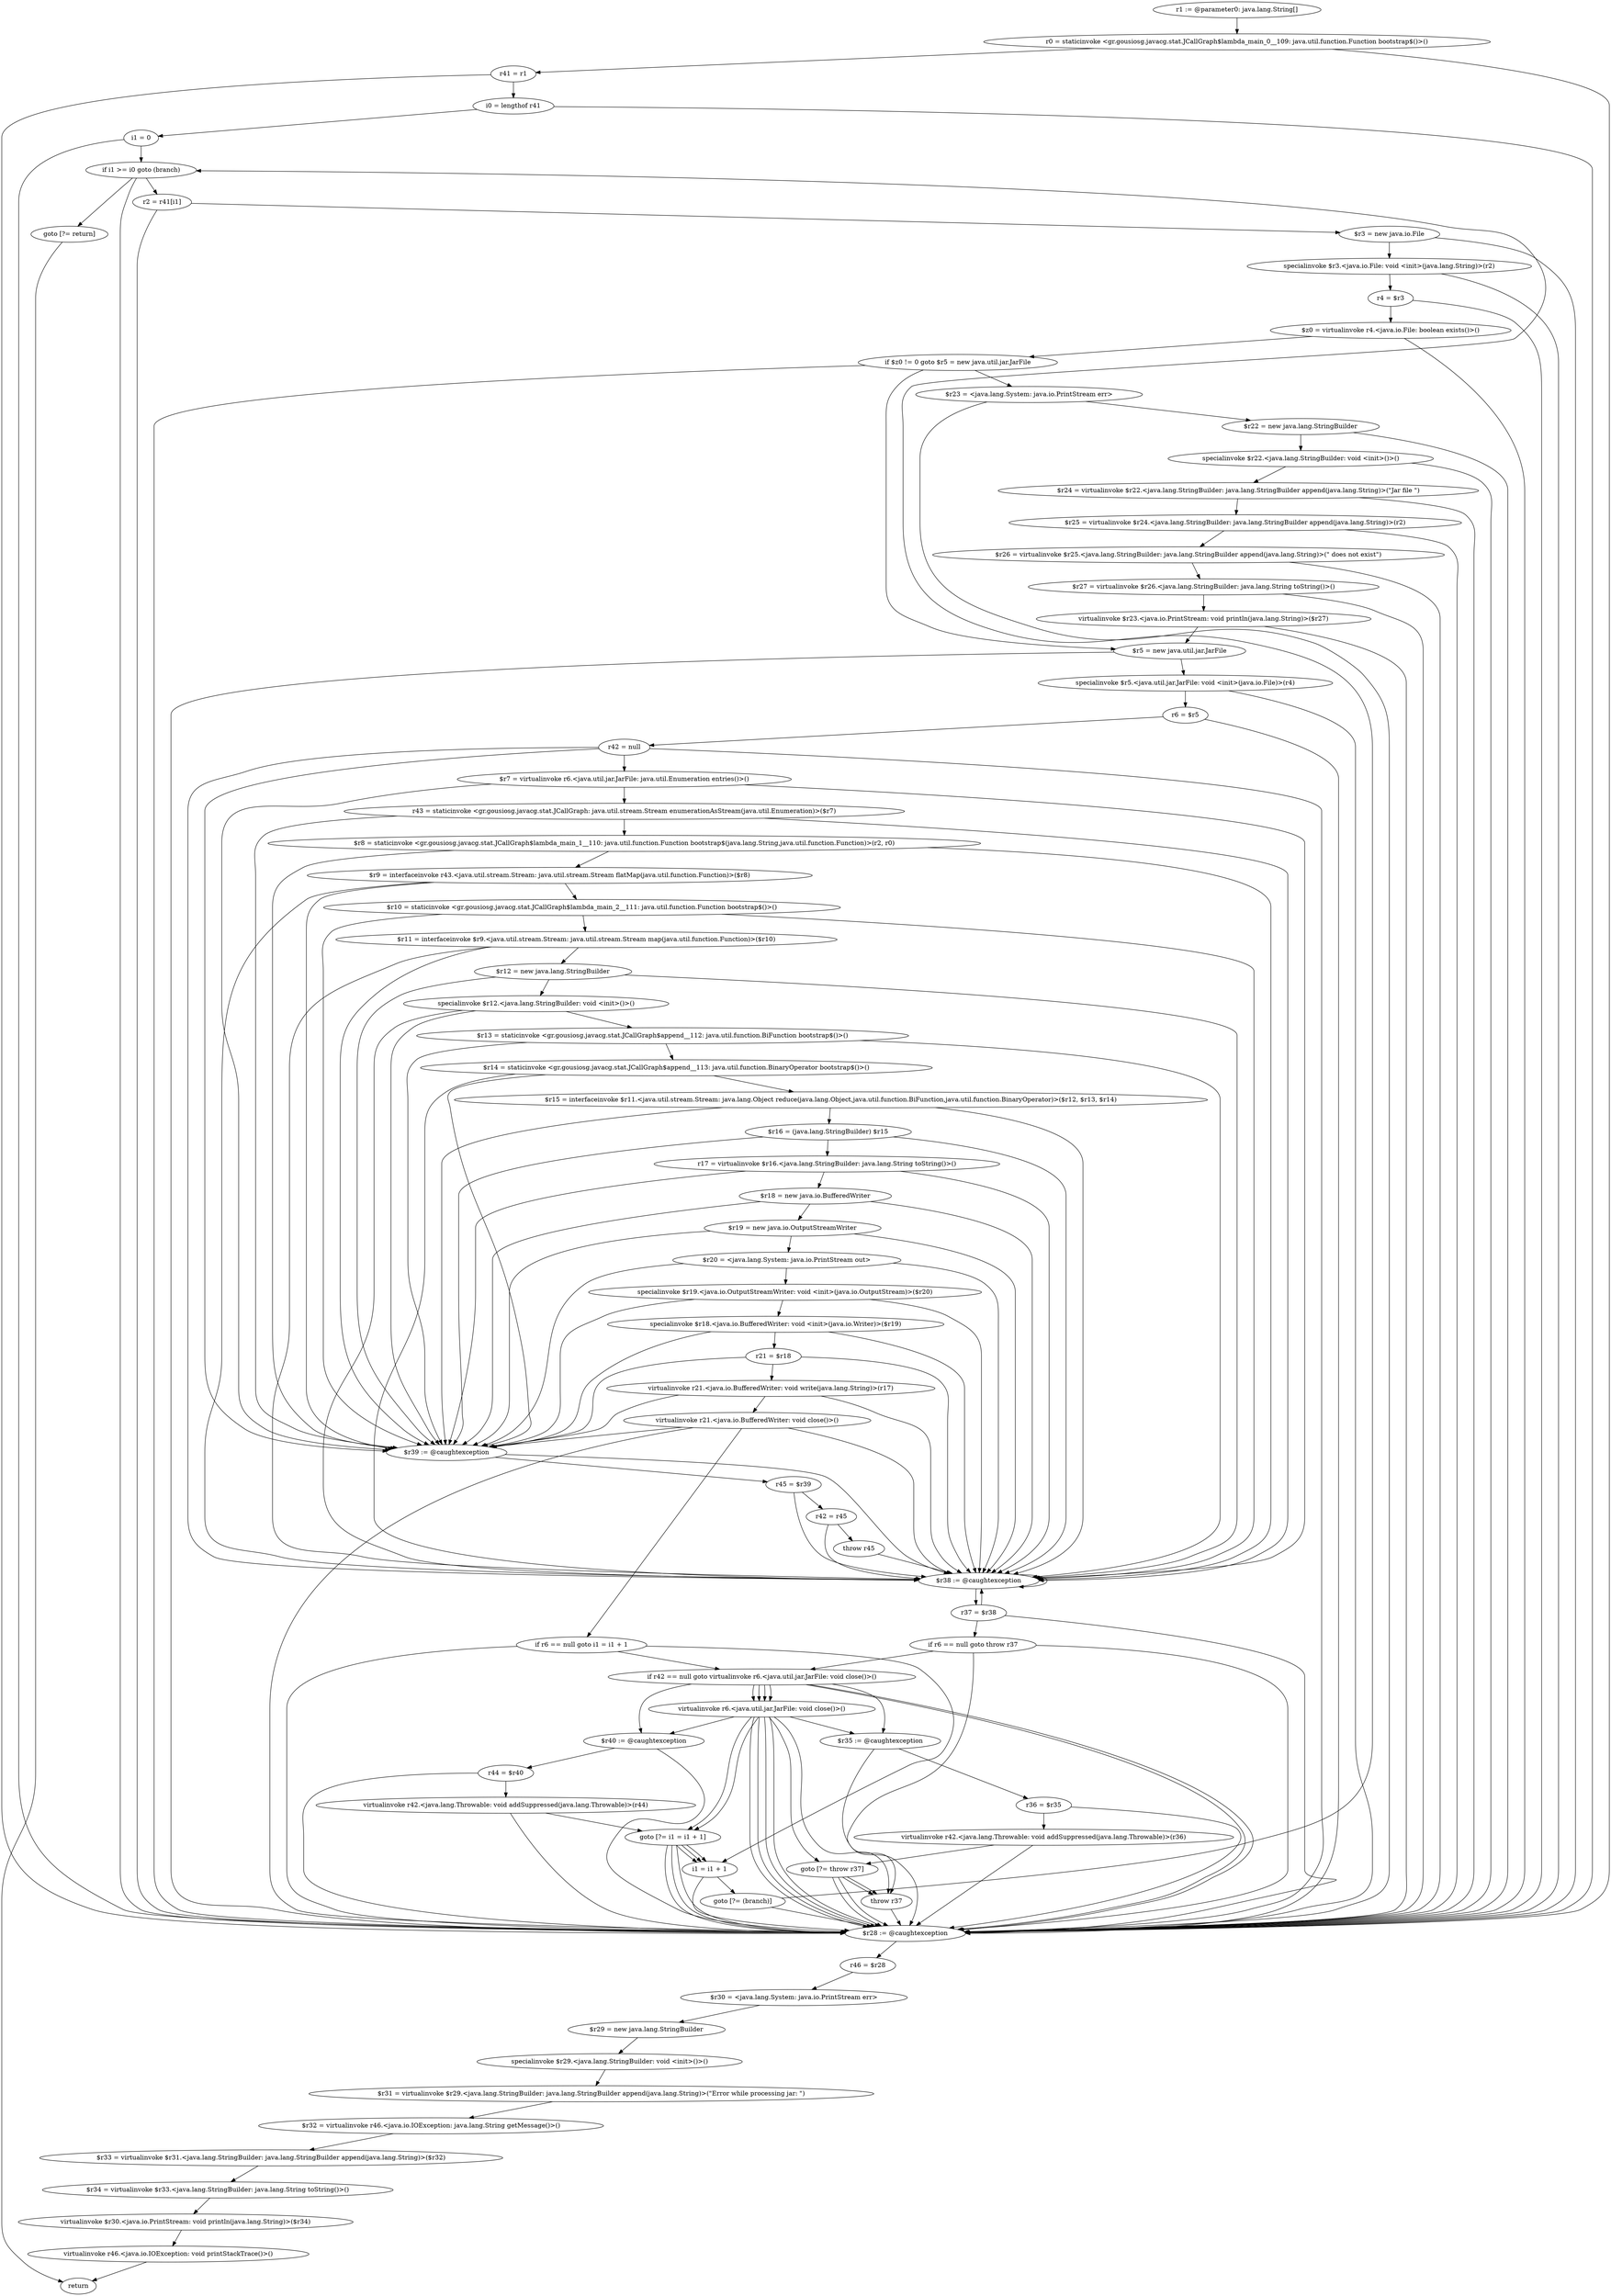 digraph "unitGraph" {
    "r1 := @parameter0: java.lang.String[]"
    "r0 = staticinvoke <gr.gousiosg.javacg.stat.JCallGraph$lambda_main_0__109: java.util.function.Function bootstrap$()>()"
    "r41 = r1"
    "i0 = lengthof r41"
    "i1 = 0"
    "if i1 >= i0 goto (branch)"
    "r2 = r41[i1]"
    "$r3 = new java.io.File"
    "specialinvoke $r3.<java.io.File: void <init>(java.lang.String)>(r2)"
    "r4 = $r3"
    "$z0 = virtualinvoke r4.<java.io.File: boolean exists()>()"
    "if $z0 != 0 goto $r5 = new java.util.jar.JarFile"
    "$r23 = <java.lang.System: java.io.PrintStream err>"
    "$r22 = new java.lang.StringBuilder"
    "specialinvoke $r22.<java.lang.StringBuilder: void <init>()>()"
    "$r24 = virtualinvoke $r22.<java.lang.StringBuilder: java.lang.StringBuilder append(java.lang.String)>(\"Jar file \")"
    "$r25 = virtualinvoke $r24.<java.lang.StringBuilder: java.lang.StringBuilder append(java.lang.String)>(r2)"
    "$r26 = virtualinvoke $r25.<java.lang.StringBuilder: java.lang.StringBuilder append(java.lang.String)>(\" does not exist\")"
    "$r27 = virtualinvoke $r26.<java.lang.StringBuilder: java.lang.String toString()>()"
    "virtualinvoke $r23.<java.io.PrintStream: void println(java.lang.String)>($r27)"
    "$r5 = new java.util.jar.JarFile"
    "specialinvoke $r5.<java.util.jar.JarFile: void <init>(java.io.File)>(r4)"
    "r6 = $r5"
    "r42 = null"
    "$r7 = virtualinvoke r6.<java.util.jar.JarFile: java.util.Enumeration entries()>()"
    "r43 = staticinvoke <gr.gousiosg.javacg.stat.JCallGraph: java.util.stream.Stream enumerationAsStream(java.util.Enumeration)>($r7)"
    "$r8 = staticinvoke <gr.gousiosg.javacg.stat.JCallGraph$lambda_main_1__110: java.util.function.Function bootstrap$(java.lang.String,java.util.function.Function)>(r2, r0)"
    "$r9 = interfaceinvoke r43.<java.util.stream.Stream: java.util.stream.Stream flatMap(java.util.function.Function)>($r8)"
    "$r10 = staticinvoke <gr.gousiosg.javacg.stat.JCallGraph$lambda_main_2__111: java.util.function.Function bootstrap$()>()"
    "$r11 = interfaceinvoke $r9.<java.util.stream.Stream: java.util.stream.Stream map(java.util.function.Function)>($r10)"
    "$r12 = new java.lang.StringBuilder"
    "specialinvoke $r12.<java.lang.StringBuilder: void <init>()>()"
    "$r13 = staticinvoke <gr.gousiosg.javacg.stat.JCallGraph$append__112: java.util.function.BiFunction bootstrap$()>()"
    "$r14 = staticinvoke <gr.gousiosg.javacg.stat.JCallGraph$append__113: java.util.function.BinaryOperator bootstrap$()>()"
    "$r15 = interfaceinvoke $r11.<java.util.stream.Stream: java.lang.Object reduce(java.lang.Object,java.util.function.BiFunction,java.util.function.BinaryOperator)>($r12, $r13, $r14)"
    "$r16 = (java.lang.StringBuilder) $r15"
    "r17 = virtualinvoke $r16.<java.lang.StringBuilder: java.lang.String toString()>()"
    "$r18 = new java.io.BufferedWriter"
    "$r19 = new java.io.OutputStreamWriter"
    "$r20 = <java.lang.System: java.io.PrintStream out>"
    "specialinvoke $r19.<java.io.OutputStreamWriter: void <init>(java.io.OutputStream)>($r20)"
    "specialinvoke $r18.<java.io.BufferedWriter: void <init>(java.io.Writer)>($r19)"
    "r21 = $r18"
    "virtualinvoke r21.<java.io.BufferedWriter: void write(java.lang.String)>(r17)"
    "virtualinvoke r21.<java.io.BufferedWriter: void close()>()"
    "if r6 == null goto i1 = i1 + 1"
    "if r42 == null goto virtualinvoke r6.<java.util.jar.JarFile: void close()>()"
    "virtualinvoke r6.<java.util.jar.JarFile: void close()>()"
    "goto [?= i1 = i1 + 1]"
    "$r40 := @caughtexception"
    "r44 = $r40"
    "virtualinvoke r42.<java.lang.Throwable: void addSuppressed(java.lang.Throwable)>(r44)"
    "$r39 := @caughtexception"
    "r45 = $r39"
    "r42 = r45"
    "throw r45"
    "$r38 := @caughtexception"
    "r37 = $r38"
    "if r6 == null goto throw r37"
    "goto [?= throw r37]"
    "$r35 := @caughtexception"
    "r36 = $r35"
    "virtualinvoke r42.<java.lang.Throwable: void addSuppressed(java.lang.Throwable)>(r36)"
    "throw r37"
    "i1 = i1 + 1"
    "goto [?= (branch)]"
    "goto [?= return]"
    "$r28 := @caughtexception"
    "r46 = $r28"
    "$r30 = <java.lang.System: java.io.PrintStream err>"
    "$r29 = new java.lang.StringBuilder"
    "specialinvoke $r29.<java.lang.StringBuilder: void <init>()>()"
    "$r31 = virtualinvoke $r29.<java.lang.StringBuilder: java.lang.StringBuilder append(java.lang.String)>(\"Error while processing jar: \")"
    "$r32 = virtualinvoke r46.<java.io.IOException: java.lang.String getMessage()>()"
    "$r33 = virtualinvoke $r31.<java.lang.StringBuilder: java.lang.StringBuilder append(java.lang.String)>($r32)"
    "$r34 = virtualinvoke $r33.<java.lang.StringBuilder: java.lang.String toString()>()"
    "virtualinvoke $r30.<java.io.PrintStream: void println(java.lang.String)>($r34)"
    "virtualinvoke r46.<java.io.IOException: void printStackTrace()>()"
    "return"
    "r1 := @parameter0: java.lang.String[]"->"r0 = staticinvoke <gr.gousiosg.javacg.stat.JCallGraph$lambda_main_0__109: java.util.function.Function bootstrap$()>()";
    "r0 = staticinvoke <gr.gousiosg.javacg.stat.JCallGraph$lambda_main_0__109: java.util.function.Function bootstrap$()>()"->"r41 = r1";
    "r0 = staticinvoke <gr.gousiosg.javacg.stat.JCallGraph$lambda_main_0__109: java.util.function.Function bootstrap$()>()"->"$r28 := @caughtexception";
    "r41 = r1"->"i0 = lengthof r41";
    "r41 = r1"->"$r28 := @caughtexception";
    "i0 = lengthof r41"->"i1 = 0";
    "i0 = lengthof r41"->"$r28 := @caughtexception";
    "i1 = 0"->"if i1 >= i0 goto (branch)";
    "i1 = 0"->"$r28 := @caughtexception";
    "if i1 >= i0 goto (branch)"->"r2 = r41[i1]";
    "if i1 >= i0 goto (branch)"->"goto [?= return]";
    "if i1 >= i0 goto (branch)"->"$r28 := @caughtexception";
    "r2 = r41[i1]"->"$r3 = new java.io.File";
    "r2 = r41[i1]"->"$r28 := @caughtexception";
    "$r3 = new java.io.File"->"specialinvoke $r3.<java.io.File: void <init>(java.lang.String)>(r2)";
    "$r3 = new java.io.File"->"$r28 := @caughtexception";
    "specialinvoke $r3.<java.io.File: void <init>(java.lang.String)>(r2)"->"r4 = $r3";
    "specialinvoke $r3.<java.io.File: void <init>(java.lang.String)>(r2)"->"$r28 := @caughtexception";
    "r4 = $r3"->"$z0 = virtualinvoke r4.<java.io.File: boolean exists()>()";
    "r4 = $r3"->"$r28 := @caughtexception";
    "$z0 = virtualinvoke r4.<java.io.File: boolean exists()>()"->"if $z0 != 0 goto $r5 = new java.util.jar.JarFile";
    "$z0 = virtualinvoke r4.<java.io.File: boolean exists()>()"->"$r28 := @caughtexception";
    "if $z0 != 0 goto $r5 = new java.util.jar.JarFile"->"$r23 = <java.lang.System: java.io.PrintStream err>";
    "if $z0 != 0 goto $r5 = new java.util.jar.JarFile"->"$r5 = new java.util.jar.JarFile";
    "if $z0 != 0 goto $r5 = new java.util.jar.JarFile"->"$r28 := @caughtexception";
    "$r23 = <java.lang.System: java.io.PrintStream err>"->"$r22 = new java.lang.StringBuilder";
    "$r23 = <java.lang.System: java.io.PrintStream err>"->"$r28 := @caughtexception";
    "$r22 = new java.lang.StringBuilder"->"specialinvoke $r22.<java.lang.StringBuilder: void <init>()>()";
    "$r22 = new java.lang.StringBuilder"->"$r28 := @caughtexception";
    "specialinvoke $r22.<java.lang.StringBuilder: void <init>()>()"->"$r24 = virtualinvoke $r22.<java.lang.StringBuilder: java.lang.StringBuilder append(java.lang.String)>(\"Jar file \")";
    "specialinvoke $r22.<java.lang.StringBuilder: void <init>()>()"->"$r28 := @caughtexception";
    "$r24 = virtualinvoke $r22.<java.lang.StringBuilder: java.lang.StringBuilder append(java.lang.String)>(\"Jar file \")"->"$r25 = virtualinvoke $r24.<java.lang.StringBuilder: java.lang.StringBuilder append(java.lang.String)>(r2)";
    "$r24 = virtualinvoke $r22.<java.lang.StringBuilder: java.lang.StringBuilder append(java.lang.String)>(\"Jar file \")"->"$r28 := @caughtexception";
    "$r25 = virtualinvoke $r24.<java.lang.StringBuilder: java.lang.StringBuilder append(java.lang.String)>(r2)"->"$r26 = virtualinvoke $r25.<java.lang.StringBuilder: java.lang.StringBuilder append(java.lang.String)>(\" does not exist\")";
    "$r25 = virtualinvoke $r24.<java.lang.StringBuilder: java.lang.StringBuilder append(java.lang.String)>(r2)"->"$r28 := @caughtexception";
    "$r26 = virtualinvoke $r25.<java.lang.StringBuilder: java.lang.StringBuilder append(java.lang.String)>(\" does not exist\")"->"$r27 = virtualinvoke $r26.<java.lang.StringBuilder: java.lang.String toString()>()";
    "$r26 = virtualinvoke $r25.<java.lang.StringBuilder: java.lang.StringBuilder append(java.lang.String)>(\" does not exist\")"->"$r28 := @caughtexception";
    "$r27 = virtualinvoke $r26.<java.lang.StringBuilder: java.lang.String toString()>()"->"virtualinvoke $r23.<java.io.PrintStream: void println(java.lang.String)>($r27)";
    "$r27 = virtualinvoke $r26.<java.lang.StringBuilder: java.lang.String toString()>()"->"$r28 := @caughtexception";
    "virtualinvoke $r23.<java.io.PrintStream: void println(java.lang.String)>($r27)"->"$r5 = new java.util.jar.JarFile";
    "virtualinvoke $r23.<java.io.PrintStream: void println(java.lang.String)>($r27)"->"$r28 := @caughtexception";
    "$r5 = new java.util.jar.JarFile"->"specialinvoke $r5.<java.util.jar.JarFile: void <init>(java.io.File)>(r4)";
    "$r5 = new java.util.jar.JarFile"->"$r28 := @caughtexception";
    "specialinvoke $r5.<java.util.jar.JarFile: void <init>(java.io.File)>(r4)"->"r6 = $r5";
    "specialinvoke $r5.<java.util.jar.JarFile: void <init>(java.io.File)>(r4)"->"$r28 := @caughtexception";
    "r6 = $r5"->"r42 = null";
    "r6 = $r5"->"$r28 := @caughtexception";
    "r42 = null"->"$r39 := @caughtexception";
    "r42 = null"->"$r28 := @caughtexception";
    "r42 = null"->"$r38 := @caughtexception";
    "r42 = null"->"$r7 = virtualinvoke r6.<java.util.jar.JarFile: java.util.Enumeration entries()>()";
    "$r7 = virtualinvoke r6.<java.util.jar.JarFile: java.util.Enumeration entries()>()"->"$r39 := @caughtexception";
    "$r7 = virtualinvoke r6.<java.util.jar.JarFile: java.util.Enumeration entries()>()"->"$r38 := @caughtexception";
    "$r7 = virtualinvoke r6.<java.util.jar.JarFile: java.util.Enumeration entries()>()"->"r43 = staticinvoke <gr.gousiosg.javacg.stat.JCallGraph: java.util.stream.Stream enumerationAsStream(java.util.Enumeration)>($r7)";
    "r43 = staticinvoke <gr.gousiosg.javacg.stat.JCallGraph: java.util.stream.Stream enumerationAsStream(java.util.Enumeration)>($r7)"->"$r39 := @caughtexception";
    "r43 = staticinvoke <gr.gousiosg.javacg.stat.JCallGraph: java.util.stream.Stream enumerationAsStream(java.util.Enumeration)>($r7)"->"$r38 := @caughtexception";
    "r43 = staticinvoke <gr.gousiosg.javacg.stat.JCallGraph: java.util.stream.Stream enumerationAsStream(java.util.Enumeration)>($r7)"->"$r8 = staticinvoke <gr.gousiosg.javacg.stat.JCallGraph$lambda_main_1__110: java.util.function.Function bootstrap$(java.lang.String,java.util.function.Function)>(r2, r0)";
    "$r8 = staticinvoke <gr.gousiosg.javacg.stat.JCallGraph$lambda_main_1__110: java.util.function.Function bootstrap$(java.lang.String,java.util.function.Function)>(r2, r0)"->"$r39 := @caughtexception";
    "$r8 = staticinvoke <gr.gousiosg.javacg.stat.JCallGraph$lambda_main_1__110: java.util.function.Function bootstrap$(java.lang.String,java.util.function.Function)>(r2, r0)"->"$r38 := @caughtexception";
    "$r8 = staticinvoke <gr.gousiosg.javacg.stat.JCallGraph$lambda_main_1__110: java.util.function.Function bootstrap$(java.lang.String,java.util.function.Function)>(r2, r0)"->"$r9 = interfaceinvoke r43.<java.util.stream.Stream: java.util.stream.Stream flatMap(java.util.function.Function)>($r8)";
    "$r9 = interfaceinvoke r43.<java.util.stream.Stream: java.util.stream.Stream flatMap(java.util.function.Function)>($r8)"->"$r39 := @caughtexception";
    "$r9 = interfaceinvoke r43.<java.util.stream.Stream: java.util.stream.Stream flatMap(java.util.function.Function)>($r8)"->"$r38 := @caughtexception";
    "$r9 = interfaceinvoke r43.<java.util.stream.Stream: java.util.stream.Stream flatMap(java.util.function.Function)>($r8)"->"$r10 = staticinvoke <gr.gousiosg.javacg.stat.JCallGraph$lambda_main_2__111: java.util.function.Function bootstrap$()>()";
    "$r10 = staticinvoke <gr.gousiosg.javacg.stat.JCallGraph$lambda_main_2__111: java.util.function.Function bootstrap$()>()"->"$r39 := @caughtexception";
    "$r10 = staticinvoke <gr.gousiosg.javacg.stat.JCallGraph$lambda_main_2__111: java.util.function.Function bootstrap$()>()"->"$r38 := @caughtexception";
    "$r10 = staticinvoke <gr.gousiosg.javacg.stat.JCallGraph$lambda_main_2__111: java.util.function.Function bootstrap$()>()"->"$r11 = interfaceinvoke $r9.<java.util.stream.Stream: java.util.stream.Stream map(java.util.function.Function)>($r10)";
    "$r11 = interfaceinvoke $r9.<java.util.stream.Stream: java.util.stream.Stream map(java.util.function.Function)>($r10)"->"$r39 := @caughtexception";
    "$r11 = interfaceinvoke $r9.<java.util.stream.Stream: java.util.stream.Stream map(java.util.function.Function)>($r10)"->"$r38 := @caughtexception";
    "$r11 = interfaceinvoke $r9.<java.util.stream.Stream: java.util.stream.Stream map(java.util.function.Function)>($r10)"->"$r12 = new java.lang.StringBuilder";
    "$r12 = new java.lang.StringBuilder"->"$r39 := @caughtexception";
    "$r12 = new java.lang.StringBuilder"->"$r38 := @caughtexception";
    "$r12 = new java.lang.StringBuilder"->"specialinvoke $r12.<java.lang.StringBuilder: void <init>()>()";
    "specialinvoke $r12.<java.lang.StringBuilder: void <init>()>()"->"$r39 := @caughtexception";
    "specialinvoke $r12.<java.lang.StringBuilder: void <init>()>()"->"$r38 := @caughtexception";
    "specialinvoke $r12.<java.lang.StringBuilder: void <init>()>()"->"$r13 = staticinvoke <gr.gousiosg.javacg.stat.JCallGraph$append__112: java.util.function.BiFunction bootstrap$()>()";
    "$r13 = staticinvoke <gr.gousiosg.javacg.stat.JCallGraph$append__112: java.util.function.BiFunction bootstrap$()>()"->"$r39 := @caughtexception";
    "$r13 = staticinvoke <gr.gousiosg.javacg.stat.JCallGraph$append__112: java.util.function.BiFunction bootstrap$()>()"->"$r38 := @caughtexception";
    "$r13 = staticinvoke <gr.gousiosg.javacg.stat.JCallGraph$append__112: java.util.function.BiFunction bootstrap$()>()"->"$r14 = staticinvoke <gr.gousiosg.javacg.stat.JCallGraph$append__113: java.util.function.BinaryOperator bootstrap$()>()";
    "$r14 = staticinvoke <gr.gousiosg.javacg.stat.JCallGraph$append__113: java.util.function.BinaryOperator bootstrap$()>()"->"$r39 := @caughtexception";
    "$r14 = staticinvoke <gr.gousiosg.javacg.stat.JCallGraph$append__113: java.util.function.BinaryOperator bootstrap$()>()"->"$r38 := @caughtexception";
    "$r14 = staticinvoke <gr.gousiosg.javacg.stat.JCallGraph$append__113: java.util.function.BinaryOperator bootstrap$()>()"->"$r15 = interfaceinvoke $r11.<java.util.stream.Stream: java.lang.Object reduce(java.lang.Object,java.util.function.BiFunction,java.util.function.BinaryOperator)>($r12, $r13, $r14)";
    "$r15 = interfaceinvoke $r11.<java.util.stream.Stream: java.lang.Object reduce(java.lang.Object,java.util.function.BiFunction,java.util.function.BinaryOperator)>($r12, $r13, $r14)"->"$r39 := @caughtexception";
    "$r15 = interfaceinvoke $r11.<java.util.stream.Stream: java.lang.Object reduce(java.lang.Object,java.util.function.BiFunction,java.util.function.BinaryOperator)>($r12, $r13, $r14)"->"$r38 := @caughtexception";
    "$r15 = interfaceinvoke $r11.<java.util.stream.Stream: java.lang.Object reduce(java.lang.Object,java.util.function.BiFunction,java.util.function.BinaryOperator)>($r12, $r13, $r14)"->"$r16 = (java.lang.StringBuilder) $r15";
    "$r16 = (java.lang.StringBuilder) $r15"->"$r39 := @caughtexception";
    "$r16 = (java.lang.StringBuilder) $r15"->"$r38 := @caughtexception";
    "$r16 = (java.lang.StringBuilder) $r15"->"r17 = virtualinvoke $r16.<java.lang.StringBuilder: java.lang.String toString()>()";
    "r17 = virtualinvoke $r16.<java.lang.StringBuilder: java.lang.String toString()>()"->"$r39 := @caughtexception";
    "r17 = virtualinvoke $r16.<java.lang.StringBuilder: java.lang.String toString()>()"->"$r38 := @caughtexception";
    "r17 = virtualinvoke $r16.<java.lang.StringBuilder: java.lang.String toString()>()"->"$r18 = new java.io.BufferedWriter";
    "$r18 = new java.io.BufferedWriter"->"$r39 := @caughtexception";
    "$r18 = new java.io.BufferedWriter"->"$r38 := @caughtexception";
    "$r18 = new java.io.BufferedWriter"->"$r19 = new java.io.OutputStreamWriter";
    "$r19 = new java.io.OutputStreamWriter"->"$r39 := @caughtexception";
    "$r19 = new java.io.OutputStreamWriter"->"$r38 := @caughtexception";
    "$r19 = new java.io.OutputStreamWriter"->"$r20 = <java.lang.System: java.io.PrintStream out>";
    "$r20 = <java.lang.System: java.io.PrintStream out>"->"$r39 := @caughtexception";
    "$r20 = <java.lang.System: java.io.PrintStream out>"->"$r38 := @caughtexception";
    "$r20 = <java.lang.System: java.io.PrintStream out>"->"specialinvoke $r19.<java.io.OutputStreamWriter: void <init>(java.io.OutputStream)>($r20)";
    "specialinvoke $r19.<java.io.OutputStreamWriter: void <init>(java.io.OutputStream)>($r20)"->"$r39 := @caughtexception";
    "specialinvoke $r19.<java.io.OutputStreamWriter: void <init>(java.io.OutputStream)>($r20)"->"$r38 := @caughtexception";
    "specialinvoke $r19.<java.io.OutputStreamWriter: void <init>(java.io.OutputStream)>($r20)"->"specialinvoke $r18.<java.io.BufferedWriter: void <init>(java.io.Writer)>($r19)";
    "specialinvoke $r18.<java.io.BufferedWriter: void <init>(java.io.Writer)>($r19)"->"$r39 := @caughtexception";
    "specialinvoke $r18.<java.io.BufferedWriter: void <init>(java.io.Writer)>($r19)"->"$r38 := @caughtexception";
    "specialinvoke $r18.<java.io.BufferedWriter: void <init>(java.io.Writer)>($r19)"->"r21 = $r18";
    "r21 = $r18"->"$r39 := @caughtexception";
    "r21 = $r18"->"$r38 := @caughtexception";
    "r21 = $r18"->"virtualinvoke r21.<java.io.BufferedWriter: void write(java.lang.String)>(r17)";
    "virtualinvoke r21.<java.io.BufferedWriter: void write(java.lang.String)>(r17)"->"$r39 := @caughtexception";
    "virtualinvoke r21.<java.io.BufferedWriter: void write(java.lang.String)>(r17)"->"$r38 := @caughtexception";
    "virtualinvoke r21.<java.io.BufferedWriter: void write(java.lang.String)>(r17)"->"virtualinvoke r21.<java.io.BufferedWriter: void close()>()";
    "virtualinvoke r21.<java.io.BufferedWriter: void close()>()"->"$r39 := @caughtexception";
    "virtualinvoke r21.<java.io.BufferedWriter: void close()>()"->"$r28 := @caughtexception";
    "virtualinvoke r21.<java.io.BufferedWriter: void close()>()"->"$r38 := @caughtexception";
    "virtualinvoke r21.<java.io.BufferedWriter: void close()>()"->"if r6 == null goto i1 = i1 + 1";
    "if r6 == null goto i1 = i1 + 1"->"if r42 == null goto virtualinvoke r6.<java.util.jar.JarFile: void close()>()";
    "if r6 == null goto i1 = i1 + 1"->"i1 = i1 + 1";
    "if r6 == null goto i1 = i1 + 1"->"$r28 := @caughtexception";
    "if r42 == null goto virtualinvoke r6.<java.util.jar.JarFile: void close()>()"->"virtualinvoke r6.<java.util.jar.JarFile: void close()>()";
    "if r42 == null goto virtualinvoke r6.<java.util.jar.JarFile: void close()>()"->"virtualinvoke r6.<java.util.jar.JarFile: void close()>()";
    "if r42 == null goto virtualinvoke r6.<java.util.jar.JarFile: void close()>()"->"$r40 := @caughtexception";
    "if r42 == null goto virtualinvoke r6.<java.util.jar.JarFile: void close()>()"->"$r28 := @caughtexception";
    "virtualinvoke r6.<java.util.jar.JarFile: void close()>()"->"$r40 := @caughtexception";
    "virtualinvoke r6.<java.util.jar.JarFile: void close()>()"->"$r28 := @caughtexception";
    "virtualinvoke r6.<java.util.jar.JarFile: void close()>()"->"goto [?= i1 = i1 + 1]";
    "goto [?= i1 = i1 + 1]"->"i1 = i1 + 1";
    "goto [?= i1 = i1 + 1]"->"$r28 := @caughtexception";
    "$r40 := @caughtexception"->"r44 = $r40";
    "$r40 := @caughtexception"->"$r28 := @caughtexception";
    "r44 = $r40"->"virtualinvoke r42.<java.lang.Throwable: void addSuppressed(java.lang.Throwable)>(r44)";
    "r44 = $r40"->"$r28 := @caughtexception";
    "virtualinvoke r42.<java.lang.Throwable: void addSuppressed(java.lang.Throwable)>(r44)"->"goto [?= i1 = i1 + 1]";
    "virtualinvoke r42.<java.lang.Throwable: void addSuppressed(java.lang.Throwable)>(r44)"->"$r28 := @caughtexception";
    "goto [?= i1 = i1 + 1]"->"i1 = i1 + 1";
    "goto [?= i1 = i1 + 1]"->"$r28 := @caughtexception";
    "virtualinvoke r6.<java.util.jar.JarFile: void close()>()"->"goto [?= i1 = i1 + 1]";
    "virtualinvoke r6.<java.util.jar.JarFile: void close()>()"->"$r28 := @caughtexception";
    "goto [?= i1 = i1 + 1]"->"i1 = i1 + 1";
    "goto [?= i1 = i1 + 1]"->"$r28 := @caughtexception";
    "$r39 := @caughtexception"->"r45 = $r39";
    "$r39 := @caughtexception"->"$r38 := @caughtexception";
    "r45 = $r39"->"r42 = r45";
    "r45 = $r39"->"$r38 := @caughtexception";
    "r42 = r45"->"throw r45";
    "r42 = r45"->"$r38 := @caughtexception";
    "throw r45"->"$r38 := @caughtexception";
    "$r38 := @caughtexception"->"r37 = $r38";
    "$r38 := @caughtexception"->"$r38 := @caughtexception";
    "r37 = $r38"->"$r38 := @caughtexception";
    "r37 = $r38"->"$r28 := @caughtexception";
    "r37 = $r38"->"if r6 == null goto throw r37";
    "if r6 == null goto throw r37"->"if r42 == null goto virtualinvoke r6.<java.util.jar.JarFile: void close()>()";
    "if r6 == null goto throw r37"->"throw r37";
    "if r6 == null goto throw r37"->"$r28 := @caughtexception";
    "if r42 == null goto virtualinvoke r6.<java.util.jar.JarFile: void close()>()"->"virtualinvoke r6.<java.util.jar.JarFile: void close()>()";
    "if r42 == null goto virtualinvoke r6.<java.util.jar.JarFile: void close()>()"->"virtualinvoke r6.<java.util.jar.JarFile: void close()>()";
    "if r42 == null goto virtualinvoke r6.<java.util.jar.JarFile: void close()>()"->"$r35 := @caughtexception";
    "if r42 == null goto virtualinvoke r6.<java.util.jar.JarFile: void close()>()"->"$r28 := @caughtexception";
    "virtualinvoke r6.<java.util.jar.JarFile: void close()>()"->"$r35 := @caughtexception";
    "virtualinvoke r6.<java.util.jar.JarFile: void close()>()"->"$r28 := @caughtexception";
    "virtualinvoke r6.<java.util.jar.JarFile: void close()>()"->"goto [?= throw r37]";
    "goto [?= throw r37]"->"throw r37";
    "goto [?= throw r37]"->"$r28 := @caughtexception";
    "$r35 := @caughtexception"->"r36 = $r35";
    "$r35 := @caughtexception"->"$r28 := @caughtexception";
    "r36 = $r35"->"virtualinvoke r42.<java.lang.Throwable: void addSuppressed(java.lang.Throwable)>(r36)";
    "r36 = $r35"->"$r28 := @caughtexception";
    "virtualinvoke r42.<java.lang.Throwable: void addSuppressed(java.lang.Throwable)>(r36)"->"goto [?= throw r37]";
    "virtualinvoke r42.<java.lang.Throwable: void addSuppressed(java.lang.Throwable)>(r36)"->"$r28 := @caughtexception";
    "goto [?= throw r37]"->"throw r37";
    "goto [?= throw r37]"->"$r28 := @caughtexception";
    "virtualinvoke r6.<java.util.jar.JarFile: void close()>()"->"throw r37";
    "virtualinvoke r6.<java.util.jar.JarFile: void close()>()"->"$r28 := @caughtexception";
    "throw r37"->"$r28 := @caughtexception";
    "i1 = i1 + 1"->"goto [?= (branch)]";
    "i1 = i1 + 1"->"$r28 := @caughtexception";
    "goto [?= (branch)]"->"if i1 >= i0 goto (branch)";
    "goto [?= (branch)]"->"$r28 := @caughtexception";
    "goto [?= return]"->"return";
    "$r28 := @caughtexception"->"r46 = $r28";
    "r46 = $r28"->"$r30 = <java.lang.System: java.io.PrintStream err>";
    "$r30 = <java.lang.System: java.io.PrintStream err>"->"$r29 = new java.lang.StringBuilder";
    "$r29 = new java.lang.StringBuilder"->"specialinvoke $r29.<java.lang.StringBuilder: void <init>()>()";
    "specialinvoke $r29.<java.lang.StringBuilder: void <init>()>()"->"$r31 = virtualinvoke $r29.<java.lang.StringBuilder: java.lang.StringBuilder append(java.lang.String)>(\"Error while processing jar: \")";
    "$r31 = virtualinvoke $r29.<java.lang.StringBuilder: java.lang.StringBuilder append(java.lang.String)>(\"Error while processing jar: \")"->"$r32 = virtualinvoke r46.<java.io.IOException: java.lang.String getMessage()>()";
    "$r32 = virtualinvoke r46.<java.io.IOException: java.lang.String getMessage()>()"->"$r33 = virtualinvoke $r31.<java.lang.StringBuilder: java.lang.StringBuilder append(java.lang.String)>($r32)";
    "$r33 = virtualinvoke $r31.<java.lang.StringBuilder: java.lang.StringBuilder append(java.lang.String)>($r32)"->"$r34 = virtualinvoke $r33.<java.lang.StringBuilder: java.lang.String toString()>()";
    "$r34 = virtualinvoke $r33.<java.lang.StringBuilder: java.lang.String toString()>()"->"virtualinvoke $r30.<java.io.PrintStream: void println(java.lang.String)>($r34)";
    "virtualinvoke $r30.<java.io.PrintStream: void println(java.lang.String)>($r34)"->"virtualinvoke r46.<java.io.IOException: void printStackTrace()>()";
    "virtualinvoke r46.<java.io.IOException: void printStackTrace()>()"->"return";
}
